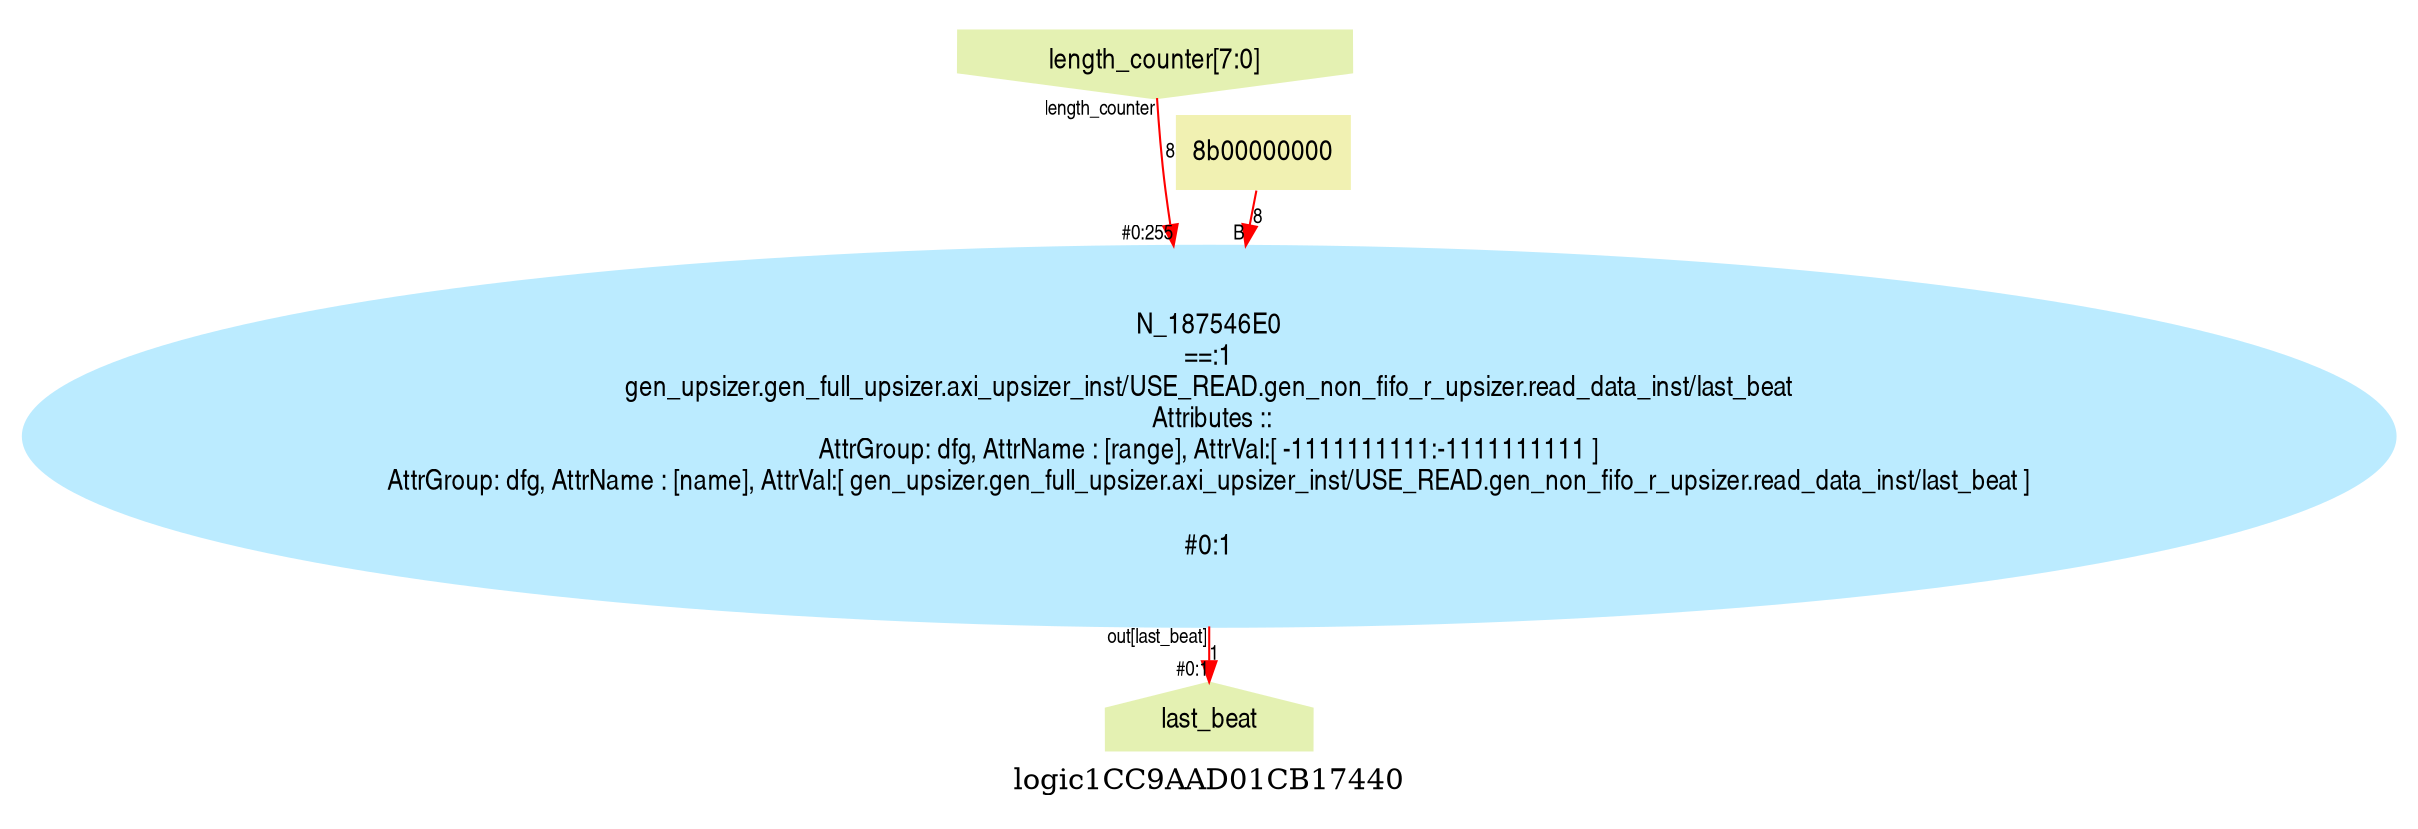 digraph logic1CC9AAD01CB17440 {
graph [label="logic1CC9AAD01CB17440", margin="0.1,0.1", size="100,100", ranksep=0.1, splines=true];
node [style=filled, color="#ffee80", fontname=helveticanarrow];
edge [color="#ff0000", fontsize=10, fontname=helveticanarrow];
{ rank = source;logic1CC9AAD01CB17440_length_counter [label="length_counter[7:0]", shape=invhouse, color="#e4f1b2"];
}
{ rank = sink;logic1CC9AAD01CB17440_last_beat [label="last_beat", shape=house, color="#e4f1b2"];
}
N_187546E0 [label="N_187546E0\n==:1\ngen_upsizer.gen_full_upsizer.axi_upsizer_inst/USE_READ.gen_non_fifo_r_upsizer.read_data_inst/last_beat\n Attributes ::\nAttrGroup: dfg, AttrName : [range], AttrVal:[ -1111111111:-1111111111 ]\nAttrGroup: dfg, AttrName : [name], AttrVal:[ gen_upsizer.gen_full_upsizer.axi_upsizer_inst/USE_READ.gen_non_fifo_r_upsizer.read_data_inst/last_beat ]\n\n#0:1\n", color="#bbebff"];
N_187546E0_B [label="8b00000000", color="#f1f1b2", shape=plaintext];
N_187546E0_B -> N_187546E0 [label="8", headlabel=<B>];
logic1CC9AAD01CB17440_length_counter -> N_187546E0 [label="8", taillabel=<length_counter>, headlabel=<A>, headlabel=<#0:255>];
N_187546E0 -> logic1CC9AAD01CB17440_last_beat [label="1", taillabel=<out[last_beat]>, headlabel=<last_beat>, headlabel=<#0:1>];
}
